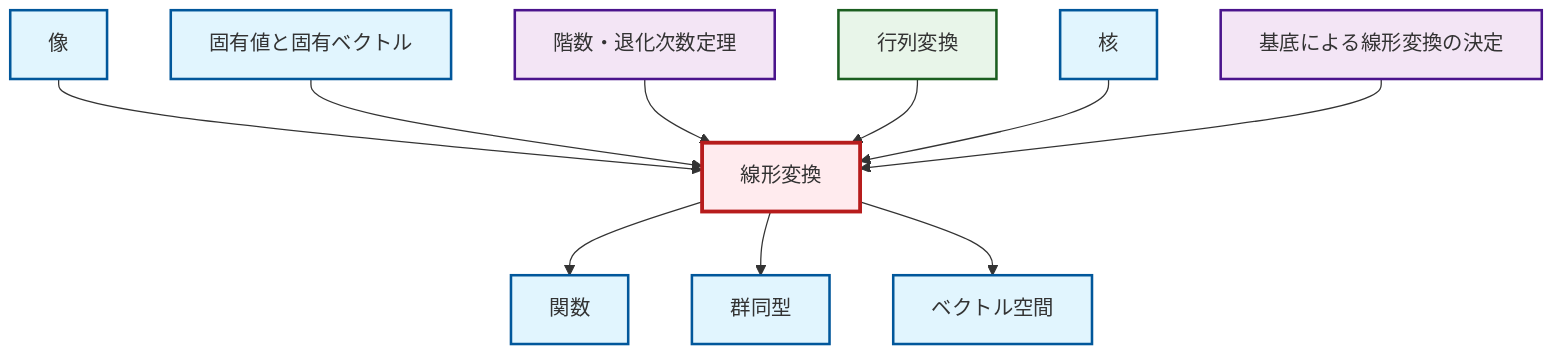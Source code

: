 graph TD
    classDef definition fill:#e1f5fe,stroke:#01579b,stroke-width:2px
    classDef theorem fill:#f3e5f5,stroke:#4a148c,stroke-width:2px
    classDef axiom fill:#fff3e0,stroke:#e65100,stroke-width:2px
    classDef example fill:#e8f5e9,stroke:#1b5e20,stroke-width:2px
    classDef current fill:#ffebee,stroke:#b71c1c,stroke-width:3px
    def-eigenvalue-eigenvector["固有値と固有ベクトル"]:::definition
    def-linear-transformation["線形変換"]:::definition
    ex-matrix-transformation["行列変換"]:::example
    thm-rank-nullity["階数・退化次数定理"]:::theorem
    def-function["関数"]:::definition
    thm-linear-transformation-basis["基底による線形変換の決定"]:::theorem
    def-vector-space["ベクトル空間"]:::definition
    def-kernel["核"]:::definition
    def-image["像"]:::definition
    def-isomorphism["群同型"]:::definition
    def-linear-transformation --> def-function
    def-image --> def-linear-transformation
    def-eigenvalue-eigenvector --> def-linear-transformation
    def-linear-transformation --> def-isomorphism
    thm-rank-nullity --> def-linear-transformation
    def-linear-transformation --> def-vector-space
    ex-matrix-transformation --> def-linear-transformation
    def-kernel --> def-linear-transformation
    thm-linear-transformation-basis --> def-linear-transformation
    class def-linear-transformation current